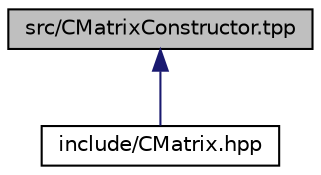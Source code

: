 digraph "src/CMatrixConstructor.tpp"
{
 // LATEX_PDF_SIZE
  bgcolor="transparent";
  edge [fontname="Helvetica",fontsize="10",labelfontname="Helvetica",labelfontsize="10"];
  node [fontname="Helvetica",fontsize="10",shape=record];
  Node1 [label="src/CMatrixConstructor.tpp",height=0.2,width=0.4,color="black", fillcolor="grey75", style="filled", fontcolor="black",tooltip="This file contains the implementation of constructors and destructors."];
  Node1 -> Node2 [dir="back",color="midnightblue",fontsize="10",style="solid",fontname="Helvetica"];
  Node2 [label="include/CMatrix.hpp",height=0.2,width=0.4,color="black",URL="$d9/d46/CMatrix_8hpp.html",tooltip="File containing the main template class of the 'cmatrix' library."];
}
